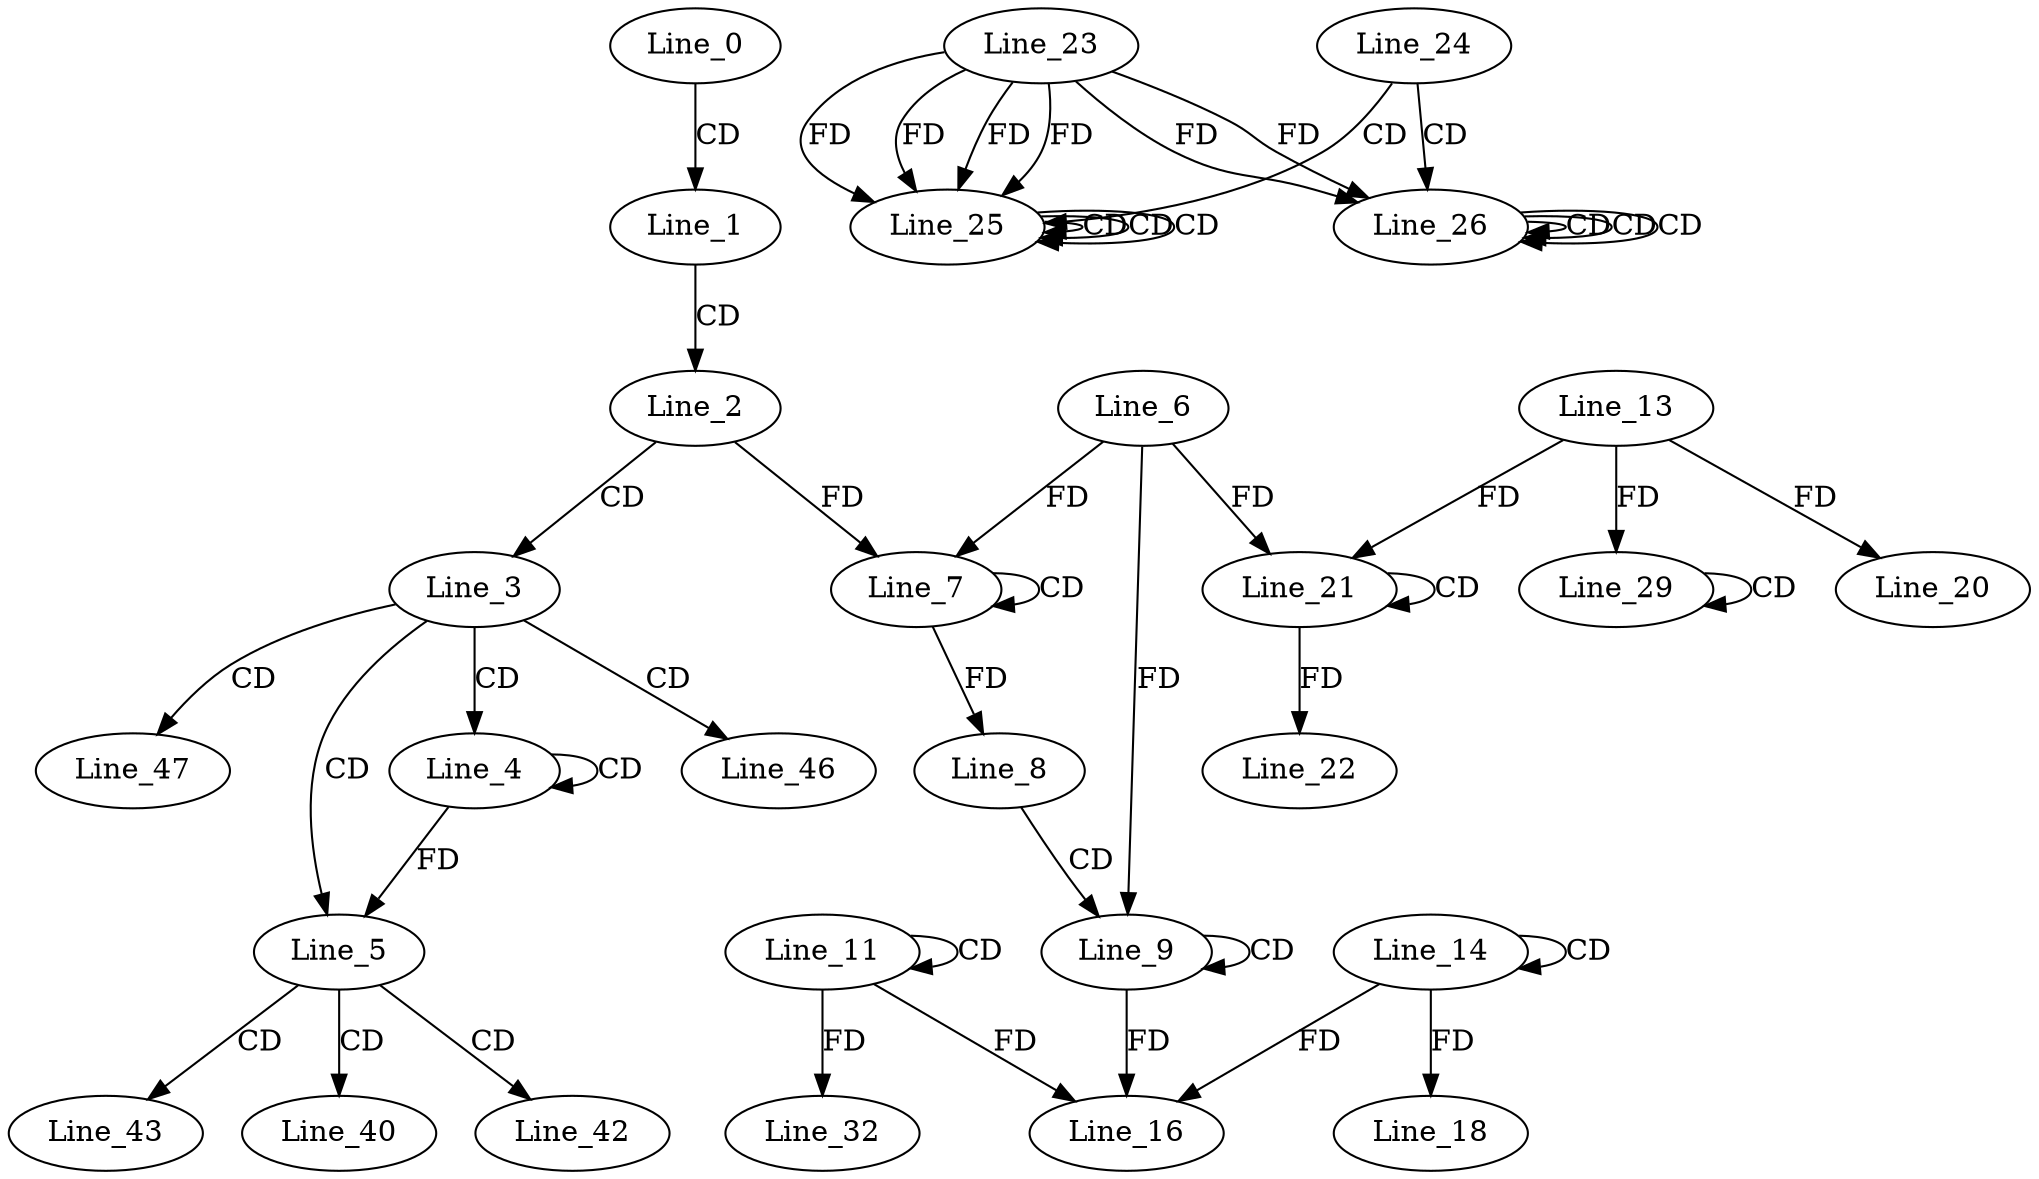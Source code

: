 digraph G {
  Line_0;
  Line_1;
  Line_2;
  Line_3;
  Line_4;
  Line_4;
  Line_5;
  Line_7;
  Line_7;
  Line_6;
  Line_8;
  Line_9;
  Line_9;
  Line_11;
  Line_11;
  Line_14;
  Line_14;
  Line_16;
  Line_18;
  Line_13;
  Line_20;
  Line_21;
  Line_21;
  Line_22;
  Line_24;
  Line_25;
  Line_23;
  Line_25;
  Line_25;
  Line_25;
  Line_25;
  Line_25;
  Line_26;
  Line_26;
  Line_26;
  Line_26;
  Line_26;
  Line_26;
  Line_29;
  Line_29;
  Line_32;
  Line_40;
  Line_42;
  Line_43;
  Line_46;
  Line_47;
  Line_0 -> Line_1 [ label="CD" ];
  Line_1 -> Line_2 [ label="CD" ];
  Line_2 -> Line_3 [ label="CD" ];
  Line_3 -> Line_4 [ label="CD" ];
  Line_4 -> Line_4 [ label="CD" ];
  Line_3 -> Line_5 [ label="CD" ];
  Line_4 -> Line_5 [ label="FD" ];
  Line_7 -> Line_7 [ label="CD" ];
  Line_6 -> Line_7 [ label="FD" ];
  Line_2 -> Line_7 [ label="FD" ];
  Line_7 -> Line_8 [ label="FD" ];
  Line_8 -> Line_9 [ label="CD" ];
  Line_9 -> Line_9 [ label="CD" ];
  Line_6 -> Line_9 [ label="FD" ];
  Line_11 -> Line_11 [ label="CD" ];
  Line_14 -> Line_14 [ label="CD" ];
  Line_11 -> Line_16 [ label="FD" ];
  Line_9 -> Line_16 [ label="FD" ];
  Line_14 -> Line_16 [ label="FD" ];
  Line_14 -> Line_18 [ label="FD" ];
  Line_13 -> Line_20 [ label="FD" ];
  Line_21 -> Line_21 [ label="CD" ];
  Line_6 -> Line_21 [ label="FD" ];
  Line_13 -> Line_21 [ label="FD" ];
  Line_21 -> Line_22 [ label="FD" ];
  Line_24 -> Line_25 [ label="CD" ];
  Line_23 -> Line_25 [ label="FD" ];
  Line_25 -> Line_25 [ label="CD" ];
  Line_23 -> Line_25 [ label="FD" ];
  Line_25 -> Line_25 [ label="CD" ];
  Line_23 -> Line_25 [ label="FD" ];
  Line_25 -> Line_25 [ label="CD" ];
  Line_23 -> Line_25 [ label="FD" ];
  Line_24 -> Line_26 [ label="CD" ];
  Line_23 -> Line_26 [ label="FD" ];
  Line_26 -> Line_26 [ label="CD" ];
  Line_23 -> Line_26 [ label="FD" ];
  Line_26 -> Line_26 [ label="CD" ];
  Line_26 -> Line_26 [ label="CD" ];
  Line_29 -> Line_29 [ label="CD" ];
  Line_13 -> Line_29 [ label="FD" ];
  Line_11 -> Line_32 [ label="FD" ];
  Line_5 -> Line_40 [ label="CD" ];
  Line_5 -> Line_42 [ label="CD" ];
  Line_5 -> Line_43 [ label="CD" ];
  Line_3 -> Line_46 [ label="CD" ];
  Line_3 -> Line_47 [ label="CD" ];
}
